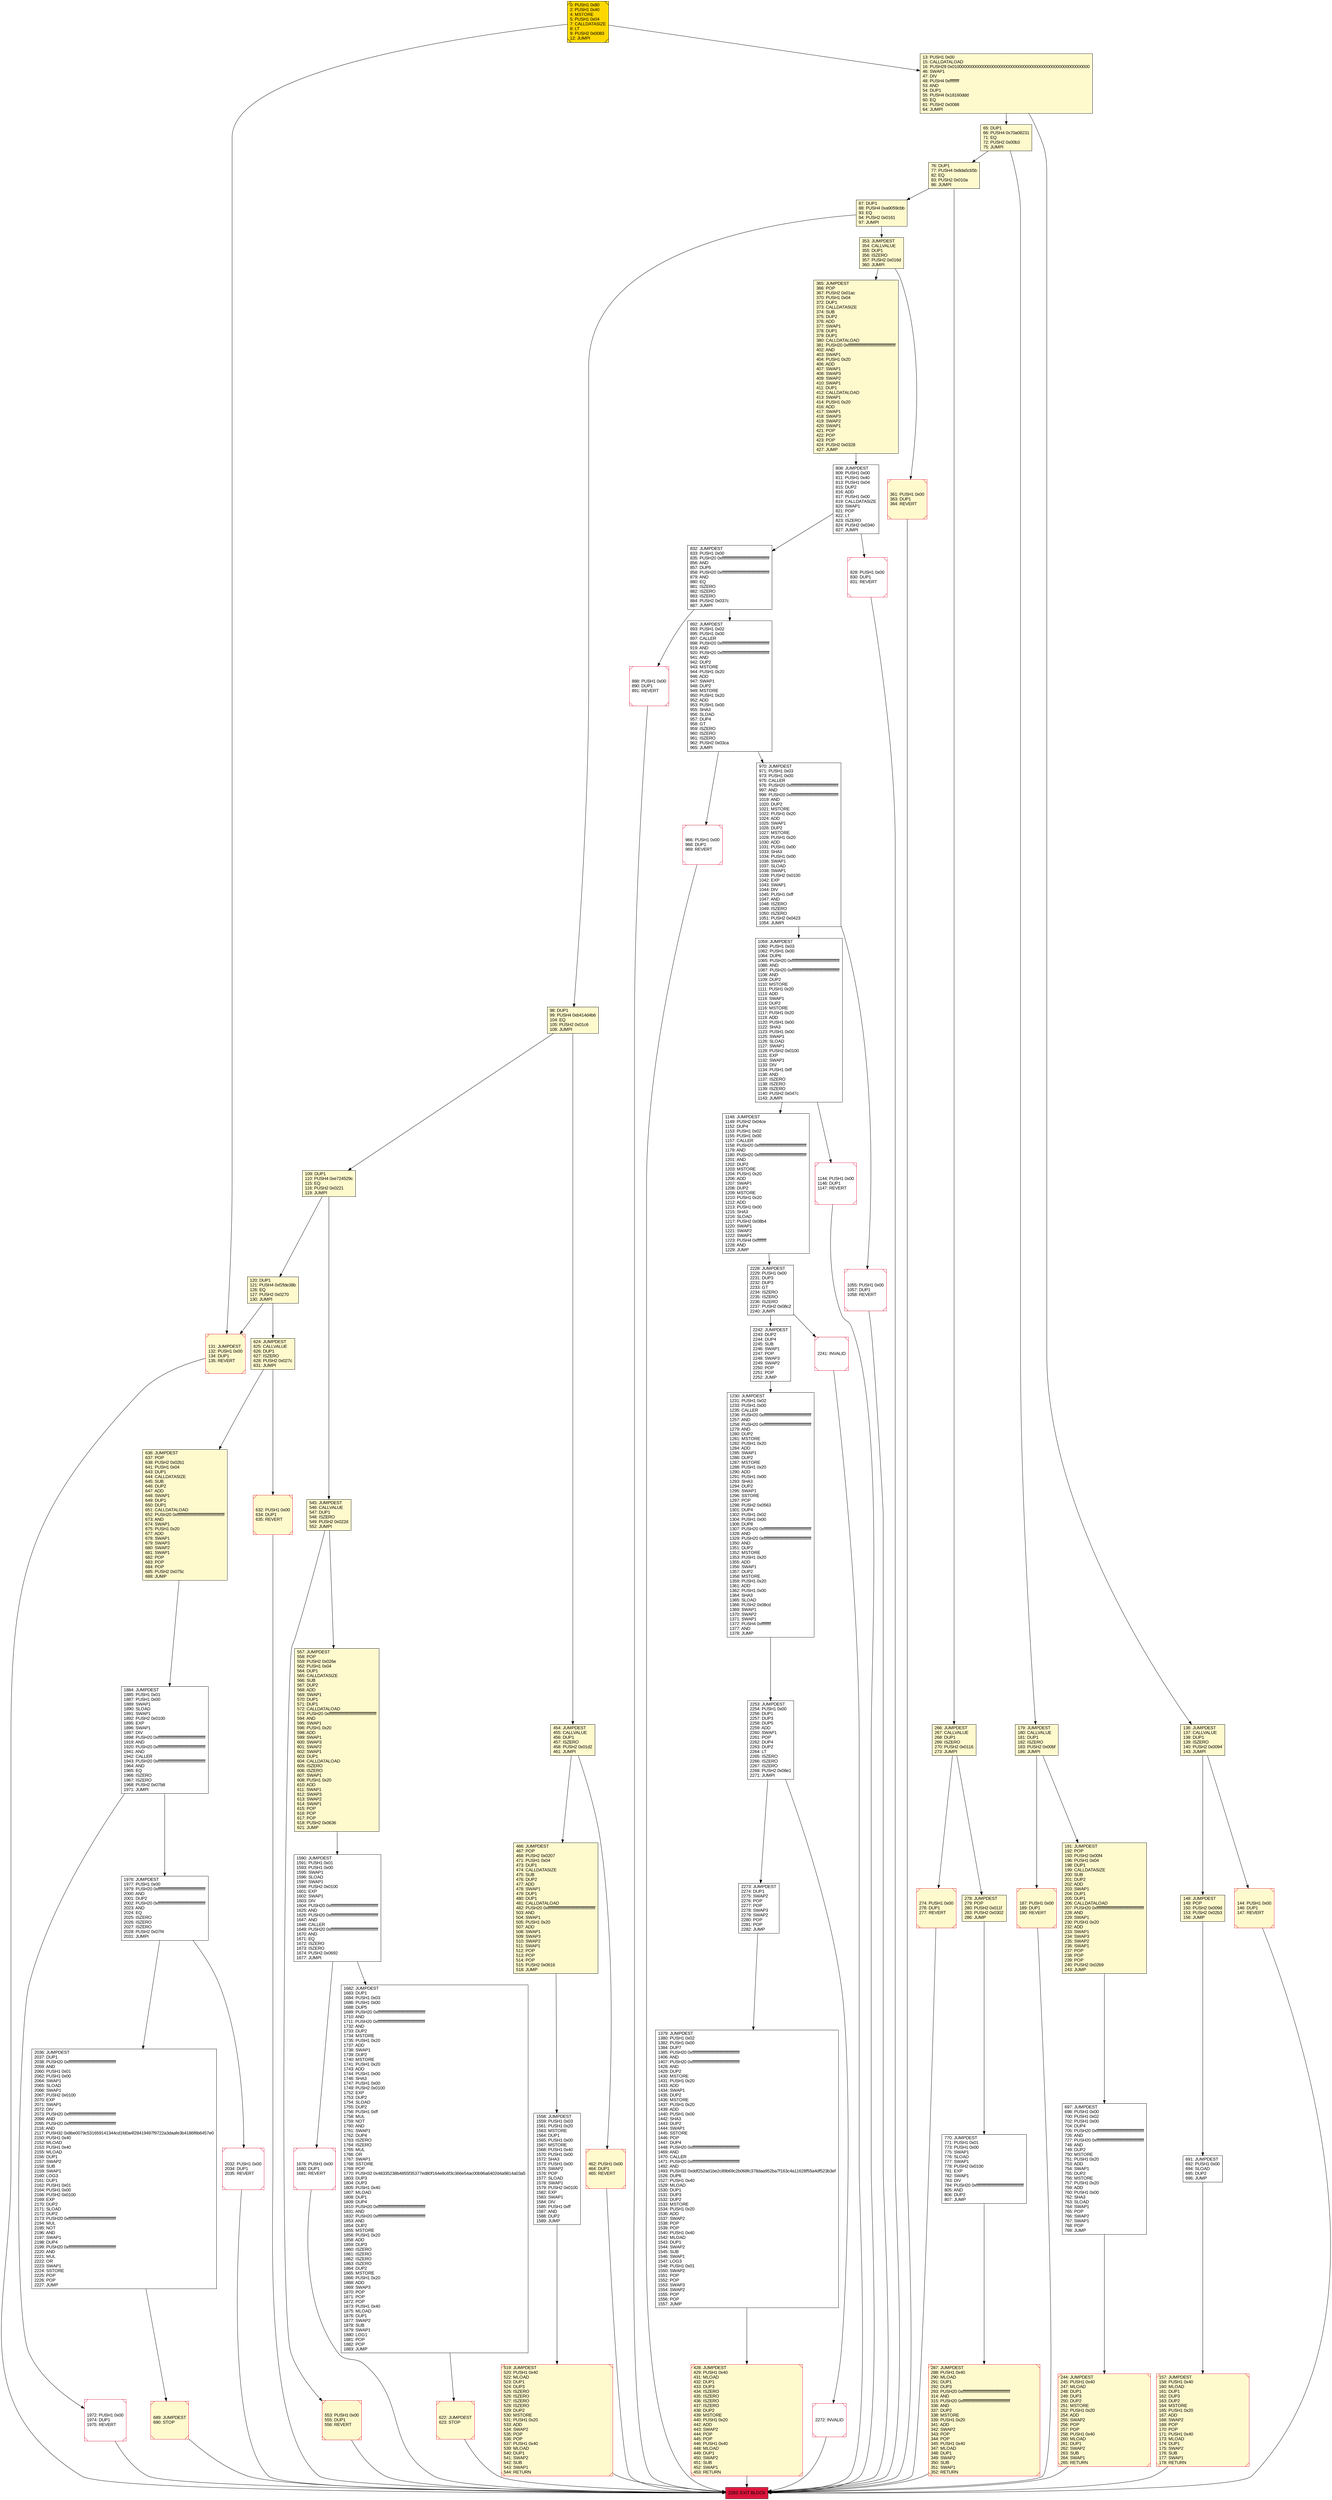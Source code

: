 digraph G {
bgcolor=transparent rankdir=UD;
node [shape=box style=filled color=black fillcolor=white fontname=arial fontcolor=black];
691 [label="691: JUMPDEST\l692: PUSH1 0x00\l694: SLOAD\l695: DUP2\l696: JUMP\l" ];
65 [label="65: DUP1\l66: PUSH4 0x70a08231\l71: EQ\l72: PUSH2 0x00b3\l75: JUMPI\l" fillcolor=lemonchiffon ];
2036 [label="2036: JUMPDEST\l2037: DUP1\l2038: PUSH20 0xffffffffffffffffffffffffffffffffffffffff\l2059: AND\l2060: PUSH1 0x01\l2062: PUSH1 0x00\l2064: SWAP1\l2065: SLOAD\l2066: SWAP1\l2067: PUSH2 0x0100\l2070: EXP\l2071: SWAP1\l2072: DIV\l2073: PUSH20 0xffffffffffffffffffffffffffffffffffffffff\l2094: AND\l2095: PUSH20 0xffffffffffffffffffffffffffffffffffffffff\l2116: AND\l2117: PUSH32 0x8be0079c531659141344cd1fd0a4f28419497f9722a3daafe3b4186f6b6457e0\l2150: PUSH1 0x40\l2152: MLOAD\l2153: PUSH1 0x40\l2155: MLOAD\l2156: DUP1\l2157: SWAP2\l2158: SUB\l2159: SWAP1\l2160: LOG3\l2161: DUP1\l2162: PUSH1 0x01\l2164: PUSH1 0x00\l2166: PUSH2 0x0100\l2169: EXP\l2170: DUP2\l2171: SLOAD\l2172: DUP2\l2173: PUSH20 0xffffffffffffffffffffffffffffffffffffffff\l2194: MUL\l2195: NOT\l2196: AND\l2197: SWAP1\l2198: DUP4\l2199: PUSH20 0xffffffffffffffffffffffffffffffffffffffff\l2220: AND\l2221: MUL\l2222: OR\l2223: SWAP1\l2224: SSTORE\l2225: POP\l2226: POP\l2227: JUMP\l" ];
131 [label="131: JUMPDEST\l132: PUSH1 0x00\l134: DUP1\l135: REVERT\l" fillcolor=lemonchiffon shape=Msquare color=crimson ];
553 [label="553: PUSH1 0x00\l555: DUP1\l556: REVERT\l" fillcolor=lemonchiffon shape=Msquare color=crimson ];
1059 [label="1059: JUMPDEST\l1060: PUSH1 0x03\l1062: PUSH1 0x00\l1064: DUP6\l1065: PUSH20 0xffffffffffffffffffffffffffffffffffffffff\l1086: AND\l1087: PUSH20 0xffffffffffffffffffffffffffffffffffffffff\l1108: AND\l1109: DUP2\l1110: MSTORE\l1111: PUSH1 0x20\l1113: ADD\l1114: SWAP1\l1115: DUP2\l1116: MSTORE\l1117: PUSH1 0x20\l1119: ADD\l1120: PUSH1 0x00\l1122: SHA3\l1123: PUSH1 0x00\l1125: SWAP1\l1126: SLOAD\l1127: SWAP1\l1128: PUSH2 0x0100\l1131: EXP\l1132: SWAP1\l1133: DIV\l1134: PUSH1 0xff\l1136: AND\l1137: ISZERO\l1138: ISZERO\l1139: ISZERO\l1140: PUSH2 0x047c\l1143: JUMPI\l" ];
76 [label="76: DUP1\l77: PUSH4 0x8da5cb5b\l82: EQ\l83: PUSH2 0x010a\l86: JUMPI\l" fillcolor=lemonchiffon ];
624 [label="624: JUMPDEST\l625: CALLVALUE\l626: DUP1\l627: ISZERO\l628: PUSH2 0x027c\l631: JUMPI\l" fillcolor=lemonchiffon ];
2273 [label="2273: JUMPDEST\l2274: DUP1\l2275: SWAP2\l2276: POP\l2277: POP\l2278: SWAP3\l2279: SWAP2\l2280: POP\l2281: POP\l2282: JUMP\l" ];
13 [label="13: PUSH1 0x00\l15: CALLDATALOAD\l16: PUSH29 0x0100000000000000000000000000000000000000000000000000000000\l46: SWAP1\l47: DIV\l48: PUSH4 0xffffffff\l53: AND\l54: DUP1\l55: PUSH4 0x18160ddd\l60: EQ\l61: PUSH2 0x0088\l64: JUMPI\l" fillcolor=lemonchiffon ];
2253 [label="2253: JUMPDEST\l2254: PUSH1 0x00\l2256: DUP1\l2257: DUP3\l2258: DUP5\l2259: ADD\l2260: SWAP1\l2261: POP\l2262: DUP4\l2263: DUP2\l2264: LT\l2265: ISZERO\l2266: ISZERO\l2267: ISZERO\l2268: PUSH2 0x08e1\l2271: JUMPI\l" ];
428 [label="428: JUMPDEST\l429: PUSH1 0x40\l431: MLOAD\l432: DUP1\l433: DUP3\l434: ISZERO\l435: ISZERO\l436: ISZERO\l437: ISZERO\l438: DUP2\l439: MSTORE\l440: PUSH1 0x20\l442: ADD\l443: SWAP2\l444: POP\l445: POP\l446: PUSH1 0x40\l448: MLOAD\l449: DUP1\l450: SWAP2\l451: SUB\l452: SWAP1\l453: RETURN\l" fillcolor=lemonchiffon shape=Msquare color=crimson ];
148 [label="148: JUMPDEST\l149: POP\l150: PUSH2 0x009d\l153: PUSH2 0x02b3\l156: JUMP\l" fillcolor=lemonchiffon ];
1972 [label="1972: PUSH1 0x00\l1974: DUP1\l1975: REVERT\l" shape=Msquare color=crimson ];
87 [label="87: DUP1\l88: PUSH4 0xa9059cbb\l93: EQ\l94: PUSH2 0x0161\l97: JUMPI\l" fillcolor=lemonchiffon ];
466 [label="466: JUMPDEST\l467: POP\l468: PUSH2 0x0207\l471: PUSH1 0x04\l473: DUP1\l474: CALLDATASIZE\l475: SUB\l476: DUP2\l477: ADD\l478: SWAP1\l479: DUP1\l480: DUP1\l481: CALLDATALOAD\l482: PUSH20 0xffffffffffffffffffffffffffffffffffffffff\l503: AND\l504: SWAP1\l505: PUSH1 0x20\l507: ADD\l508: SWAP1\l509: SWAP3\l510: SWAP2\l511: SWAP1\l512: POP\l513: POP\l514: POP\l515: PUSH2 0x0616\l518: JUMP\l" fillcolor=lemonchiffon ];
179 [label="179: JUMPDEST\l180: CALLVALUE\l181: DUP1\l182: ISZERO\l183: PUSH2 0x00bf\l186: JUMPI\l" fillcolor=lemonchiffon ];
832 [label="832: JUMPDEST\l833: PUSH1 0x00\l835: PUSH20 0xffffffffffffffffffffffffffffffffffffffff\l856: AND\l857: DUP5\l858: PUSH20 0xffffffffffffffffffffffffffffffffffffffff\l879: AND\l880: EQ\l881: ISZERO\l882: ISZERO\l883: ISZERO\l884: PUSH2 0x037c\l887: JUMPI\l" ];
187 [label="187: PUSH1 0x00\l189: DUP1\l190: REVERT\l" fillcolor=lemonchiffon shape=Msquare color=crimson ];
828 [label="828: PUSH1 0x00\l830: DUP1\l831: REVERT\l" shape=Msquare color=crimson ];
770 [label="770: JUMPDEST\l771: PUSH1 0x01\l773: PUSH1 0x00\l775: SWAP1\l776: SLOAD\l777: SWAP1\l778: PUSH2 0x0100\l781: EXP\l782: SWAP1\l783: DIV\l784: PUSH20 0xffffffffffffffffffffffffffffffffffffffff\l805: AND\l806: DUP2\l807: JUMP\l" ];
636 [label="636: JUMPDEST\l637: POP\l638: PUSH2 0x02b1\l641: PUSH1 0x04\l643: DUP1\l644: CALLDATASIZE\l645: SUB\l646: DUP2\l647: ADD\l648: SWAP1\l649: DUP1\l650: DUP1\l651: CALLDATALOAD\l652: PUSH20 0xffffffffffffffffffffffffffffffffffffffff\l673: AND\l674: SWAP1\l675: PUSH1 0x20\l677: ADD\l678: SWAP1\l679: SWAP3\l680: SWAP2\l681: SWAP1\l682: POP\l683: POP\l684: POP\l685: PUSH2 0x075c\l688: JUMP\l" fillcolor=lemonchiffon ];
0 [label="0: PUSH1 0x80\l2: PUSH1 0x40\l4: MSTORE\l5: PUSH1 0x04\l7: CALLDATASIZE\l8: LT\l9: PUSH2 0x0083\l12: JUMPI\l" fillcolor=lemonchiffon shape=Msquare fillcolor=gold ];
689 [label="689: JUMPDEST\l690: STOP\l" fillcolor=lemonchiffon shape=Msquare color=crimson ];
1379 [label="1379: JUMPDEST\l1380: PUSH1 0x02\l1382: PUSH1 0x00\l1384: DUP7\l1385: PUSH20 0xffffffffffffffffffffffffffffffffffffffff\l1406: AND\l1407: PUSH20 0xffffffffffffffffffffffffffffffffffffffff\l1428: AND\l1429: DUP2\l1430: MSTORE\l1431: PUSH1 0x20\l1433: ADD\l1434: SWAP1\l1435: DUP2\l1436: MSTORE\l1437: PUSH1 0x20\l1439: ADD\l1440: PUSH1 0x00\l1442: SHA3\l1443: DUP2\l1444: SWAP1\l1445: SSTORE\l1446: POP\l1447: DUP4\l1448: PUSH20 0xffffffffffffffffffffffffffffffffffffffff\l1469: AND\l1470: CALLER\l1471: PUSH20 0xffffffffffffffffffffffffffffffffffffffff\l1492: AND\l1493: PUSH32 0xddf252ad1be2c89b69c2b068fc378daa952ba7f163c4a11628f55a4df523b3ef\l1526: DUP6\l1527: PUSH1 0x40\l1529: MLOAD\l1530: DUP1\l1531: DUP3\l1532: DUP2\l1533: MSTORE\l1534: PUSH1 0x20\l1536: ADD\l1537: SWAP2\l1538: POP\l1539: POP\l1540: PUSH1 0x40\l1542: MLOAD\l1543: DUP1\l1544: SWAP2\l1545: SUB\l1546: SWAP1\l1547: LOG3\l1548: PUSH1 0x01\l1550: SWAP2\l1551: POP\l1552: POP\l1553: SWAP3\l1554: SWAP2\l1555: POP\l1556: POP\l1557: JUMP\l" ];
136 [label="136: JUMPDEST\l137: CALLVALUE\l138: DUP1\l139: ISZERO\l140: PUSH2 0x0094\l143: JUMPI\l" fillcolor=lemonchiffon ];
365 [label="365: JUMPDEST\l366: POP\l367: PUSH2 0x01ac\l370: PUSH1 0x04\l372: DUP1\l373: CALLDATASIZE\l374: SUB\l375: DUP2\l376: ADD\l377: SWAP1\l378: DUP1\l379: DUP1\l380: CALLDATALOAD\l381: PUSH20 0xffffffffffffffffffffffffffffffffffffffff\l402: AND\l403: SWAP1\l404: PUSH1 0x20\l406: ADD\l407: SWAP1\l408: SWAP3\l409: SWAP2\l410: SWAP1\l411: DUP1\l412: CALLDATALOAD\l413: SWAP1\l414: PUSH1 0x20\l416: ADD\l417: SWAP1\l418: SWAP3\l419: SWAP2\l420: SWAP1\l421: POP\l422: POP\l423: POP\l424: PUSH2 0x0328\l427: JUMP\l" fillcolor=lemonchiffon ];
157 [label="157: JUMPDEST\l158: PUSH1 0x40\l160: MLOAD\l161: DUP1\l162: DUP3\l163: DUP2\l164: MSTORE\l165: PUSH1 0x20\l167: ADD\l168: SWAP2\l169: POP\l170: POP\l171: PUSH1 0x40\l173: MLOAD\l174: DUP1\l175: SWAP2\l176: SUB\l177: SWAP1\l178: RETURN\l" fillcolor=lemonchiffon shape=Msquare color=crimson ];
191 [label="191: JUMPDEST\l192: POP\l193: PUSH2 0x00f4\l196: PUSH1 0x04\l198: DUP1\l199: CALLDATASIZE\l200: SUB\l201: DUP2\l202: ADD\l203: SWAP1\l204: DUP1\l205: DUP1\l206: CALLDATALOAD\l207: PUSH20 0xffffffffffffffffffffffffffffffffffffffff\l228: AND\l229: SWAP1\l230: PUSH1 0x20\l232: ADD\l233: SWAP1\l234: SWAP3\l235: SWAP2\l236: SWAP1\l237: POP\l238: POP\l239: POP\l240: PUSH2 0x02b9\l243: JUMP\l" fillcolor=lemonchiffon ];
1678 [label="1678: PUSH1 0x00\l1680: DUP1\l1681: REVERT\l" shape=Msquare color=crimson ];
144 [label="144: PUSH1 0x00\l146: DUP1\l147: REVERT\l" fillcolor=lemonchiffon shape=Msquare color=crimson ];
274 [label="274: PUSH1 0x00\l276: DUP1\l277: REVERT\l" fillcolor=lemonchiffon shape=Msquare color=crimson ];
1590 [label="1590: JUMPDEST\l1591: PUSH1 0x01\l1593: PUSH1 0x00\l1595: SWAP1\l1596: SLOAD\l1597: SWAP1\l1598: PUSH2 0x0100\l1601: EXP\l1602: SWAP1\l1603: DIV\l1604: PUSH20 0xffffffffffffffffffffffffffffffffffffffff\l1625: AND\l1626: PUSH20 0xffffffffffffffffffffffffffffffffffffffff\l1647: AND\l1648: CALLER\l1649: PUSH20 0xffffffffffffffffffffffffffffffffffffffff\l1670: AND\l1671: EQ\l1672: ISZERO\l1673: ISZERO\l1674: PUSH2 0x0692\l1677: JUMPI\l" ];
278 [label="278: JUMPDEST\l279: POP\l280: PUSH2 0x011f\l283: PUSH2 0x0302\l286: JUMP\l" fillcolor=lemonchiffon ];
120 [label="120: DUP1\l121: PUSH4 0xf2fde38b\l126: EQ\l127: PUSH2 0x0270\l130: JUMPI\l" fillcolor=lemonchiffon ];
519 [label="519: JUMPDEST\l520: PUSH1 0x40\l522: MLOAD\l523: DUP1\l524: DUP3\l525: ISZERO\l526: ISZERO\l527: ISZERO\l528: ISZERO\l529: DUP2\l530: MSTORE\l531: PUSH1 0x20\l533: ADD\l534: SWAP2\l535: POP\l536: POP\l537: PUSH1 0x40\l539: MLOAD\l540: DUP1\l541: SWAP2\l542: SUB\l543: SWAP1\l544: RETURN\l" fillcolor=lemonchiffon shape=Msquare color=crimson ];
1055 [label="1055: PUSH1 0x00\l1057: DUP1\l1058: REVERT\l" shape=Msquare color=crimson ];
266 [label="266: JUMPDEST\l267: CALLVALUE\l268: DUP1\l269: ISZERO\l270: PUSH2 0x0116\l273: JUMPI\l" fillcolor=lemonchiffon ];
1884 [label="1884: JUMPDEST\l1885: PUSH1 0x01\l1887: PUSH1 0x00\l1889: SWAP1\l1890: SLOAD\l1891: SWAP1\l1892: PUSH2 0x0100\l1895: EXP\l1896: SWAP1\l1897: DIV\l1898: PUSH20 0xffffffffffffffffffffffffffffffffffffffff\l1919: AND\l1920: PUSH20 0xffffffffffffffffffffffffffffffffffffffff\l1941: AND\l1942: CALLER\l1943: PUSH20 0xffffffffffffffffffffffffffffffffffffffff\l1964: AND\l1965: EQ\l1966: ISZERO\l1967: ISZERO\l1968: PUSH2 0x07b8\l1971: JUMPI\l" ];
1148 [label="1148: JUMPDEST\l1149: PUSH2 0x04ce\l1152: DUP4\l1153: PUSH1 0x02\l1155: PUSH1 0x00\l1157: CALLER\l1158: PUSH20 0xffffffffffffffffffffffffffffffffffffffff\l1179: AND\l1180: PUSH20 0xffffffffffffffffffffffffffffffffffffffff\l1201: AND\l1202: DUP2\l1203: MSTORE\l1204: PUSH1 0x20\l1206: ADD\l1207: SWAP1\l1208: DUP2\l1209: MSTORE\l1210: PUSH1 0x20\l1212: ADD\l1213: PUSH1 0x00\l1215: SHA3\l1216: SLOAD\l1217: PUSH2 0x08b4\l1220: SWAP1\l1221: SWAP2\l1222: SWAP1\l1223: PUSH4 0xffffffff\l1228: AND\l1229: JUMP\l" ];
244 [label="244: JUMPDEST\l245: PUSH1 0x40\l247: MLOAD\l248: DUP1\l249: DUP3\l250: DUP2\l251: MSTORE\l252: PUSH1 0x20\l254: ADD\l255: SWAP2\l256: POP\l257: POP\l258: PUSH1 0x40\l260: MLOAD\l261: DUP1\l262: SWAP2\l263: SUB\l264: SWAP1\l265: RETURN\l" fillcolor=lemonchiffon shape=Msquare color=crimson ];
98 [label="98: DUP1\l99: PUSH4 0xb414d4b6\l104: EQ\l105: PUSH2 0x01c6\l108: JUMPI\l" fillcolor=lemonchiffon ];
361 [label="361: PUSH1 0x00\l363: DUP1\l364: REVERT\l" fillcolor=lemonchiffon shape=Msquare color=crimson ];
1558 [label="1558: JUMPDEST\l1559: PUSH1 0x03\l1561: PUSH1 0x20\l1563: MSTORE\l1564: DUP1\l1565: PUSH1 0x00\l1567: MSTORE\l1568: PUSH1 0x40\l1570: PUSH1 0x00\l1572: SHA3\l1573: PUSH1 0x00\l1575: SWAP2\l1576: POP\l1577: SLOAD\l1578: SWAP1\l1579: PUSH2 0x0100\l1582: EXP\l1583: SWAP1\l1584: DIV\l1585: PUSH1 0xff\l1587: AND\l1588: DUP2\l1589: JUMP\l" ];
353 [label="353: JUMPDEST\l354: CALLVALUE\l355: DUP1\l356: ISZERO\l357: PUSH2 0x016d\l360: JUMPI\l" fillcolor=lemonchiffon ];
287 [label="287: JUMPDEST\l288: PUSH1 0x40\l290: MLOAD\l291: DUP1\l292: DUP3\l293: PUSH20 0xffffffffffffffffffffffffffffffffffffffff\l314: AND\l315: PUSH20 0xffffffffffffffffffffffffffffffffffffffff\l336: AND\l337: DUP2\l338: MSTORE\l339: PUSH1 0x20\l341: ADD\l342: SWAP2\l343: POP\l344: POP\l345: PUSH1 0x40\l347: MLOAD\l348: DUP1\l349: SWAP2\l350: SUB\l351: SWAP1\l352: RETURN\l" fillcolor=lemonchiffon shape=Msquare color=crimson ];
697 [label="697: JUMPDEST\l698: PUSH1 0x00\l700: PUSH1 0x02\l702: PUSH1 0x00\l704: DUP4\l705: PUSH20 0xffffffffffffffffffffffffffffffffffffffff\l726: AND\l727: PUSH20 0xffffffffffffffffffffffffffffffffffffffff\l748: AND\l749: DUP2\l750: MSTORE\l751: PUSH1 0x20\l753: ADD\l754: SWAP1\l755: DUP2\l756: MSTORE\l757: PUSH1 0x20\l759: ADD\l760: PUSH1 0x00\l762: SHA3\l763: SLOAD\l764: SWAP1\l765: POP\l766: SWAP2\l767: SWAP1\l768: POP\l769: JUMP\l" ];
2032 [label="2032: PUSH1 0x00\l2034: DUP1\l2035: REVERT\l" shape=Msquare color=crimson ];
808 [label="808: JUMPDEST\l809: PUSH1 0x00\l811: PUSH1 0x40\l813: PUSH1 0x04\l815: DUP2\l816: ADD\l817: PUSH1 0x00\l819: CALLDATASIZE\l820: SWAP1\l821: POP\l822: LT\l823: ISZERO\l824: PUSH2 0x0340\l827: JUMPI\l" ];
632 [label="632: PUSH1 0x00\l634: DUP1\l635: REVERT\l" fillcolor=lemonchiffon shape=Msquare color=crimson ];
888 [label="888: PUSH1 0x00\l890: DUP1\l891: REVERT\l" shape=Msquare color=crimson ];
1144 [label="1144: PUSH1 0x00\l1146: DUP1\l1147: REVERT\l" shape=Msquare color=crimson ];
109 [label="109: DUP1\l110: PUSH4 0xe724529c\l115: EQ\l116: PUSH2 0x0221\l119: JUMPI\l" fillcolor=lemonchiffon ];
1682 [label="1682: JUMPDEST\l1683: DUP1\l1684: PUSH1 0x03\l1686: PUSH1 0x00\l1688: DUP5\l1689: PUSH20 0xffffffffffffffffffffffffffffffffffffffff\l1710: AND\l1711: PUSH20 0xffffffffffffffffffffffffffffffffffffffff\l1732: AND\l1733: DUP2\l1734: MSTORE\l1735: PUSH1 0x20\l1737: ADD\l1738: SWAP1\l1739: DUP2\l1740: MSTORE\l1741: PUSH1 0x20\l1743: ADD\l1744: PUSH1 0x00\l1746: SHA3\l1747: PUSH1 0x00\l1749: PUSH2 0x0100\l1752: EXP\l1753: DUP2\l1754: SLOAD\l1755: DUP2\l1756: PUSH1 0xff\l1758: MUL\l1759: NOT\l1760: AND\l1761: SWAP1\l1762: DUP4\l1763: ISZERO\l1764: ISZERO\l1765: MUL\l1766: OR\l1767: SWAP1\l1768: SSTORE\l1769: POP\l1770: PUSH32 0x48335238b4855f35377ed80f164e8c6f3c366e54ac00b96a6402d4a9814a03a5\l1803: DUP3\l1804: DUP3\l1805: PUSH1 0x40\l1807: MLOAD\l1808: DUP1\l1809: DUP4\l1810: PUSH20 0xffffffffffffffffffffffffffffffffffffffff\l1831: AND\l1832: PUSH20 0xffffffffffffffffffffffffffffffffffffffff\l1853: AND\l1854: DUP2\l1855: MSTORE\l1856: PUSH1 0x20\l1858: ADD\l1859: DUP3\l1860: ISZERO\l1861: ISZERO\l1862: ISZERO\l1863: ISZERO\l1864: DUP2\l1865: MSTORE\l1866: PUSH1 0x20\l1868: ADD\l1869: SWAP3\l1870: POP\l1871: POP\l1872: POP\l1873: PUSH1 0x40\l1875: MLOAD\l1876: DUP1\l1877: SWAP2\l1878: SUB\l1879: SWAP1\l1880: LOG1\l1881: POP\l1882: POP\l1883: JUMP\l" ];
2228 [label="2228: JUMPDEST\l2229: PUSH1 0x00\l2231: DUP3\l2232: DUP3\l2233: GT\l2234: ISZERO\l2235: ISZERO\l2236: ISZERO\l2237: PUSH2 0x08c2\l2240: JUMPI\l" ];
2272 [label="2272: INVALID\l" shape=Msquare color=crimson ];
1230 [label="1230: JUMPDEST\l1231: PUSH1 0x02\l1233: PUSH1 0x00\l1235: CALLER\l1236: PUSH20 0xffffffffffffffffffffffffffffffffffffffff\l1257: AND\l1258: PUSH20 0xffffffffffffffffffffffffffffffffffffffff\l1279: AND\l1280: DUP2\l1281: MSTORE\l1282: PUSH1 0x20\l1284: ADD\l1285: SWAP1\l1286: DUP2\l1287: MSTORE\l1288: PUSH1 0x20\l1290: ADD\l1291: PUSH1 0x00\l1293: SHA3\l1294: DUP2\l1295: SWAP1\l1296: SSTORE\l1297: POP\l1298: PUSH2 0x0563\l1301: DUP4\l1302: PUSH1 0x02\l1304: PUSH1 0x00\l1306: DUP8\l1307: PUSH20 0xffffffffffffffffffffffffffffffffffffffff\l1328: AND\l1329: PUSH20 0xffffffffffffffffffffffffffffffffffffffff\l1350: AND\l1351: DUP2\l1352: MSTORE\l1353: PUSH1 0x20\l1355: ADD\l1356: SWAP1\l1357: DUP2\l1358: MSTORE\l1359: PUSH1 0x20\l1361: ADD\l1362: PUSH1 0x00\l1364: SHA3\l1365: SLOAD\l1366: PUSH2 0x08cd\l1369: SWAP1\l1370: SWAP2\l1371: SWAP1\l1372: PUSH4 0xffffffff\l1377: AND\l1378: JUMP\l" ];
966 [label="966: PUSH1 0x00\l968: DUP1\l969: REVERT\l" shape=Msquare color=crimson ];
557 [label="557: JUMPDEST\l558: POP\l559: PUSH2 0x026e\l562: PUSH1 0x04\l564: DUP1\l565: CALLDATASIZE\l566: SUB\l567: DUP2\l568: ADD\l569: SWAP1\l570: DUP1\l571: DUP1\l572: CALLDATALOAD\l573: PUSH20 0xffffffffffffffffffffffffffffffffffffffff\l594: AND\l595: SWAP1\l596: PUSH1 0x20\l598: ADD\l599: SWAP1\l600: SWAP3\l601: SWAP2\l602: SWAP1\l603: DUP1\l604: CALLDATALOAD\l605: ISZERO\l606: ISZERO\l607: SWAP1\l608: PUSH1 0x20\l610: ADD\l611: SWAP1\l612: SWAP3\l613: SWAP2\l614: SWAP1\l615: POP\l616: POP\l617: POP\l618: PUSH2 0x0636\l621: JUMP\l" fillcolor=lemonchiffon ];
2283 [label="2283: EXIT BLOCK\l" fillcolor=crimson ];
462 [label="462: PUSH1 0x00\l464: DUP1\l465: REVERT\l" fillcolor=lemonchiffon shape=Msquare color=crimson ];
892 [label="892: JUMPDEST\l893: PUSH1 0x02\l895: PUSH1 0x00\l897: CALLER\l898: PUSH20 0xffffffffffffffffffffffffffffffffffffffff\l919: AND\l920: PUSH20 0xffffffffffffffffffffffffffffffffffffffff\l941: AND\l942: DUP2\l943: MSTORE\l944: PUSH1 0x20\l946: ADD\l947: SWAP1\l948: DUP2\l949: MSTORE\l950: PUSH1 0x20\l952: ADD\l953: PUSH1 0x00\l955: SHA3\l956: SLOAD\l957: DUP4\l958: GT\l959: ISZERO\l960: ISZERO\l961: ISZERO\l962: PUSH2 0x03ca\l965: JUMPI\l" ];
970 [label="970: JUMPDEST\l971: PUSH1 0x03\l973: PUSH1 0x00\l975: CALLER\l976: PUSH20 0xffffffffffffffffffffffffffffffffffffffff\l997: AND\l998: PUSH20 0xffffffffffffffffffffffffffffffffffffffff\l1019: AND\l1020: DUP2\l1021: MSTORE\l1022: PUSH1 0x20\l1024: ADD\l1025: SWAP1\l1026: DUP2\l1027: MSTORE\l1028: PUSH1 0x20\l1030: ADD\l1031: PUSH1 0x00\l1033: SHA3\l1034: PUSH1 0x00\l1036: SWAP1\l1037: SLOAD\l1038: SWAP1\l1039: PUSH2 0x0100\l1042: EXP\l1043: SWAP1\l1044: DIV\l1045: PUSH1 0xff\l1047: AND\l1048: ISZERO\l1049: ISZERO\l1050: ISZERO\l1051: PUSH2 0x0423\l1054: JUMPI\l" ];
622 [label="622: JUMPDEST\l623: STOP\l" fillcolor=lemonchiffon shape=Msquare color=crimson ];
2242 [label="2242: JUMPDEST\l2243: DUP2\l2244: DUP4\l2245: SUB\l2246: SWAP1\l2247: POP\l2248: SWAP3\l2249: SWAP2\l2250: POP\l2251: POP\l2252: JUMP\l" ];
545 [label="545: JUMPDEST\l546: CALLVALUE\l547: DUP1\l548: ISZERO\l549: PUSH2 0x022d\l552: JUMPI\l" fillcolor=lemonchiffon ];
1976 [label="1976: JUMPDEST\l1977: PUSH1 0x00\l1979: PUSH20 0xffffffffffffffffffffffffffffffffffffffff\l2000: AND\l2001: DUP2\l2002: PUSH20 0xffffffffffffffffffffffffffffffffffffffff\l2023: AND\l2024: EQ\l2025: ISZERO\l2026: ISZERO\l2027: ISZERO\l2028: PUSH2 0x07f4\l2031: JUMPI\l" ];
2241 [label="2241: INVALID\l" shape=Msquare color=crimson ];
454 [label="454: JUMPDEST\l455: CALLVALUE\l456: DUP1\l457: ISZERO\l458: PUSH2 0x01d2\l461: JUMPI\l" fillcolor=lemonchiffon ];
179 -> 187;
2253 -> 2273;
353 -> 361;
462 -> 2283;
266 -> 278;
65 -> 76;
697 -> 244;
892 -> 966;
13 -> 65;
266 -> 274;
966 -> 2283;
148 -> 691;
454 -> 462;
622 -> 2283;
98 -> 109;
545 -> 557;
2241 -> 2283;
136 -> 144;
2242 -> 1230;
1590 -> 1678;
76 -> 87;
892 -> 970;
1148 -> 2228;
65 -> 179;
2036 -> 689;
1682 -> 622;
2228 -> 2241;
0 -> 131;
361 -> 2283;
2228 -> 2242;
109 -> 545;
278 -> 770;
287 -> 2283;
13 -> 136;
0 -> 13;
2273 -> 1379;
244 -> 2283;
691 -> 157;
624 -> 636;
1976 -> 2032;
632 -> 2283;
888 -> 2283;
1144 -> 2283;
76 -> 266;
2272 -> 2283;
136 -> 148;
1379 -> 428;
98 -> 454;
120 -> 624;
179 -> 191;
2032 -> 2283;
120 -> 131;
1884 -> 1976;
832 -> 888;
1678 -> 2283;
157 -> 2283;
970 -> 1055;
808 -> 832;
1059 -> 1148;
689 -> 2283;
808 -> 828;
519 -> 2283;
2253 -> 2272;
1059 -> 1144;
466 -> 1558;
770 -> 287;
624 -> 632;
1055 -> 2283;
1884 -> 1972;
274 -> 2283;
144 -> 2283;
87 -> 353;
557 -> 1590;
87 -> 98;
109 -> 120;
191 -> 697;
636 -> 1884;
553 -> 2283;
353 -> 365;
454 -> 466;
1230 -> 2253;
131 -> 2283;
1590 -> 1682;
187 -> 2283;
1558 -> 519;
545 -> 553;
828 -> 2283;
832 -> 892;
365 -> 808;
428 -> 2283;
1976 -> 2036;
970 -> 1059;
1972 -> 2283;
}